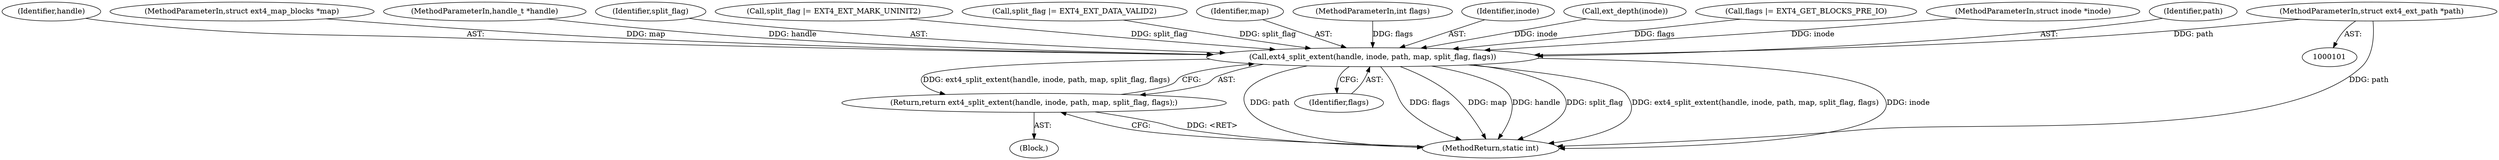 digraph "0_linux_dee1f973ca341c266229faa5a1a5bb268bed3531_3@pointer" {
"1000105" [label="(MethodParameterIn,struct ext4_ext_path *path)"];
"1000213" [label="(Call,ext4_split_extent(handle, inode, path, map, split_flag, flags))"];
"1000212" [label="(Return,return ext4_split_extent(handle, inode, path, map, split_flag, flags);)"];
"1000214" [label="(Identifier,handle)"];
"1000104" [label="(MethodParameterIn,struct ext4_map_blocks *map)"];
"1000102" [label="(MethodParameterIn,handle_t *handle)"];
"1000219" [label="(Identifier,flags)"];
"1000218" [label="(Identifier,split_flag)"];
"1000199" [label="(Call,split_flag |= EXT4_EXT_MARK_UNINIT2)"];
"1000220" [label="(MethodReturn,static int)"];
"1000206" [label="(Call,split_flag |= EXT4_EXT_DATA_VALID2)"];
"1000212" [label="(Return,return ext4_split_extent(handle, inode, path, map, split_flag, flags);)"];
"1000217" [label="(Identifier,map)"];
"1000106" [label="(MethodParameterIn,int flags)"];
"1000213" [label="(Call,ext4_split_extent(handle, inode, path, map, split_flag, flags))"];
"1000105" [label="(MethodParameterIn,struct ext4_ext_path *path)"];
"1000215" [label="(Identifier,inode)"];
"1000170" [label="(Call,ext_depth(inode))"];
"1000209" [label="(Call,flags |= EXT4_GET_BLOCKS_PRE_IO)"];
"1000103" [label="(MethodParameterIn,struct inode *inode)"];
"1000107" [label="(Block,)"];
"1000216" [label="(Identifier,path)"];
"1000105" -> "1000101"  [label="AST: "];
"1000105" -> "1000220"  [label="DDG: path"];
"1000105" -> "1000213"  [label="DDG: path"];
"1000213" -> "1000212"  [label="AST: "];
"1000213" -> "1000219"  [label="CFG: "];
"1000214" -> "1000213"  [label="AST: "];
"1000215" -> "1000213"  [label="AST: "];
"1000216" -> "1000213"  [label="AST: "];
"1000217" -> "1000213"  [label="AST: "];
"1000218" -> "1000213"  [label="AST: "];
"1000219" -> "1000213"  [label="AST: "];
"1000212" -> "1000213"  [label="CFG: "];
"1000213" -> "1000220"  [label="DDG: path"];
"1000213" -> "1000220"  [label="DDG: flags"];
"1000213" -> "1000220"  [label="DDG: map"];
"1000213" -> "1000220"  [label="DDG: handle"];
"1000213" -> "1000220"  [label="DDG: split_flag"];
"1000213" -> "1000220"  [label="DDG: ext4_split_extent(handle, inode, path, map, split_flag, flags)"];
"1000213" -> "1000220"  [label="DDG: inode"];
"1000213" -> "1000212"  [label="DDG: ext4_split_extent(handle, inode, path, map, split_flag, flags)"];
"1000102" -> "1000213"  [label="DDG: handle"];
"1000170" -> "1000213"  [label="DDG: inode"];
"1000103" -> "1000213"  [label="DDG: inode"];
"1000104" -> "1000213"  [label="DDG: map"];
"1000199" -> "1000213"  [label="DDG: split_flag"];
"1000206" -> "1000213"  [label="DDG: split_flag"];
"1000209" -> "1000213"  [label="DDG: flags"];
"1000106" -> "1000213"  [label="DDG: flags"];
"1000212" -> "1000107"  [label="AST: "];
"1000220" -> "1000212"  [label="CFG: "];
"1000212" -> "1000220"  [label="DDG: <RET>"];
}
